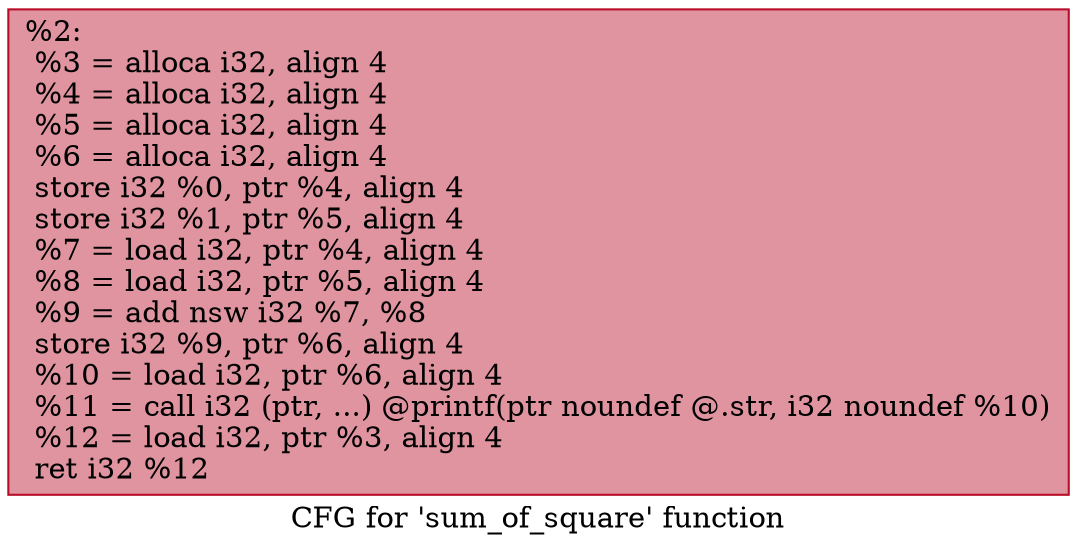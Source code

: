 digraph "CFG for 'sum_of_square' function" {
	label="CFG for 'sum_of_square' function";

	Node0x55561dd82cc0 [shape=record,color="#b70d28ff", style=filled, fillcolor="#b70d2870",label="{%2:\l  %3 = alloca i32, align 4\l  %4 = alloca i32, align 4\l  %5 = alloca i32, align 4\l  %6 = alloca i32, align 4\l  store i32 %0, ptr %4, align 4\l  store i32 %1, ptr %5, align 4\l  %7 = load i32, ptr %4, align 4\l  %8 = load i32, ptr %5, align 4\l  %9 = add nsw i32 %7, %8\l  store i32 %9, ptr %6, align 4\l  %10 = load i32, ptr %6, align 4\l  %11 = call i32 (ptr, ...) @printf(ptr noundef @.str, i32 noundef %10)\l  %12 = load i32, ptr %3, align 4\l  ret i32 %12\l}"];
}
